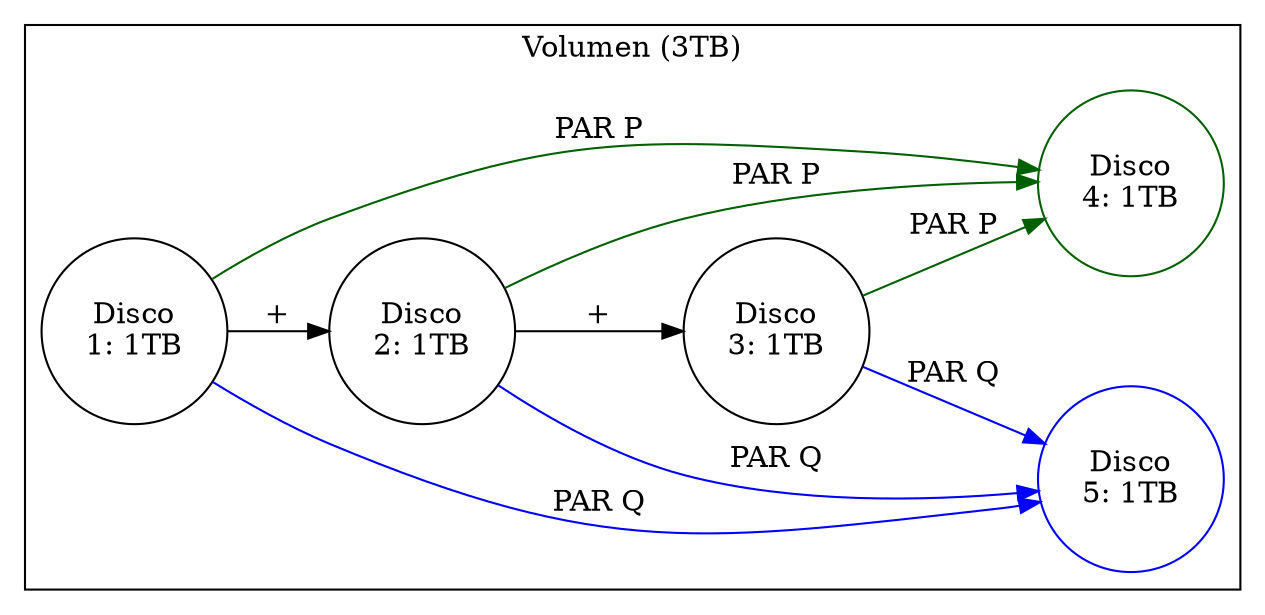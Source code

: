 #+begin_src dot :exports results :file ltxpng/raid_6.png
digraph G {
        rankdir=LR;
	node [shape=circle];
        subgraph cluster0 {
                label = "Volumen (3TB)";
                1 [label = "Disco\n1: 1TB"];
                2 [label = "Disco\n2: 1TB"];
                3 [label = "Disco\n3: 1TB"];
                4 [label = "Disco\n4: 1TB", color="#006000"];
                5 [label = "Disco\n5: 1TB", color="blue"];
                1 -> 2 [label = "+"];
                2 -> 3 [label = "+"];
                1 -> 4 [color="#006000", label = "PAR P"];
                2 -> 4 [color="#006000", label = "PAR P"];
                3 -> 4 [color="#006000", label = "PAR P"];
                1 -> 5 [color="blue", label = "PAR Q"];
                2 -> 5 [color="blue", label = "PAR Q"];
                3 -> 5 [color="blue", label = "PAR Q"];
        }
}
#+end_src

